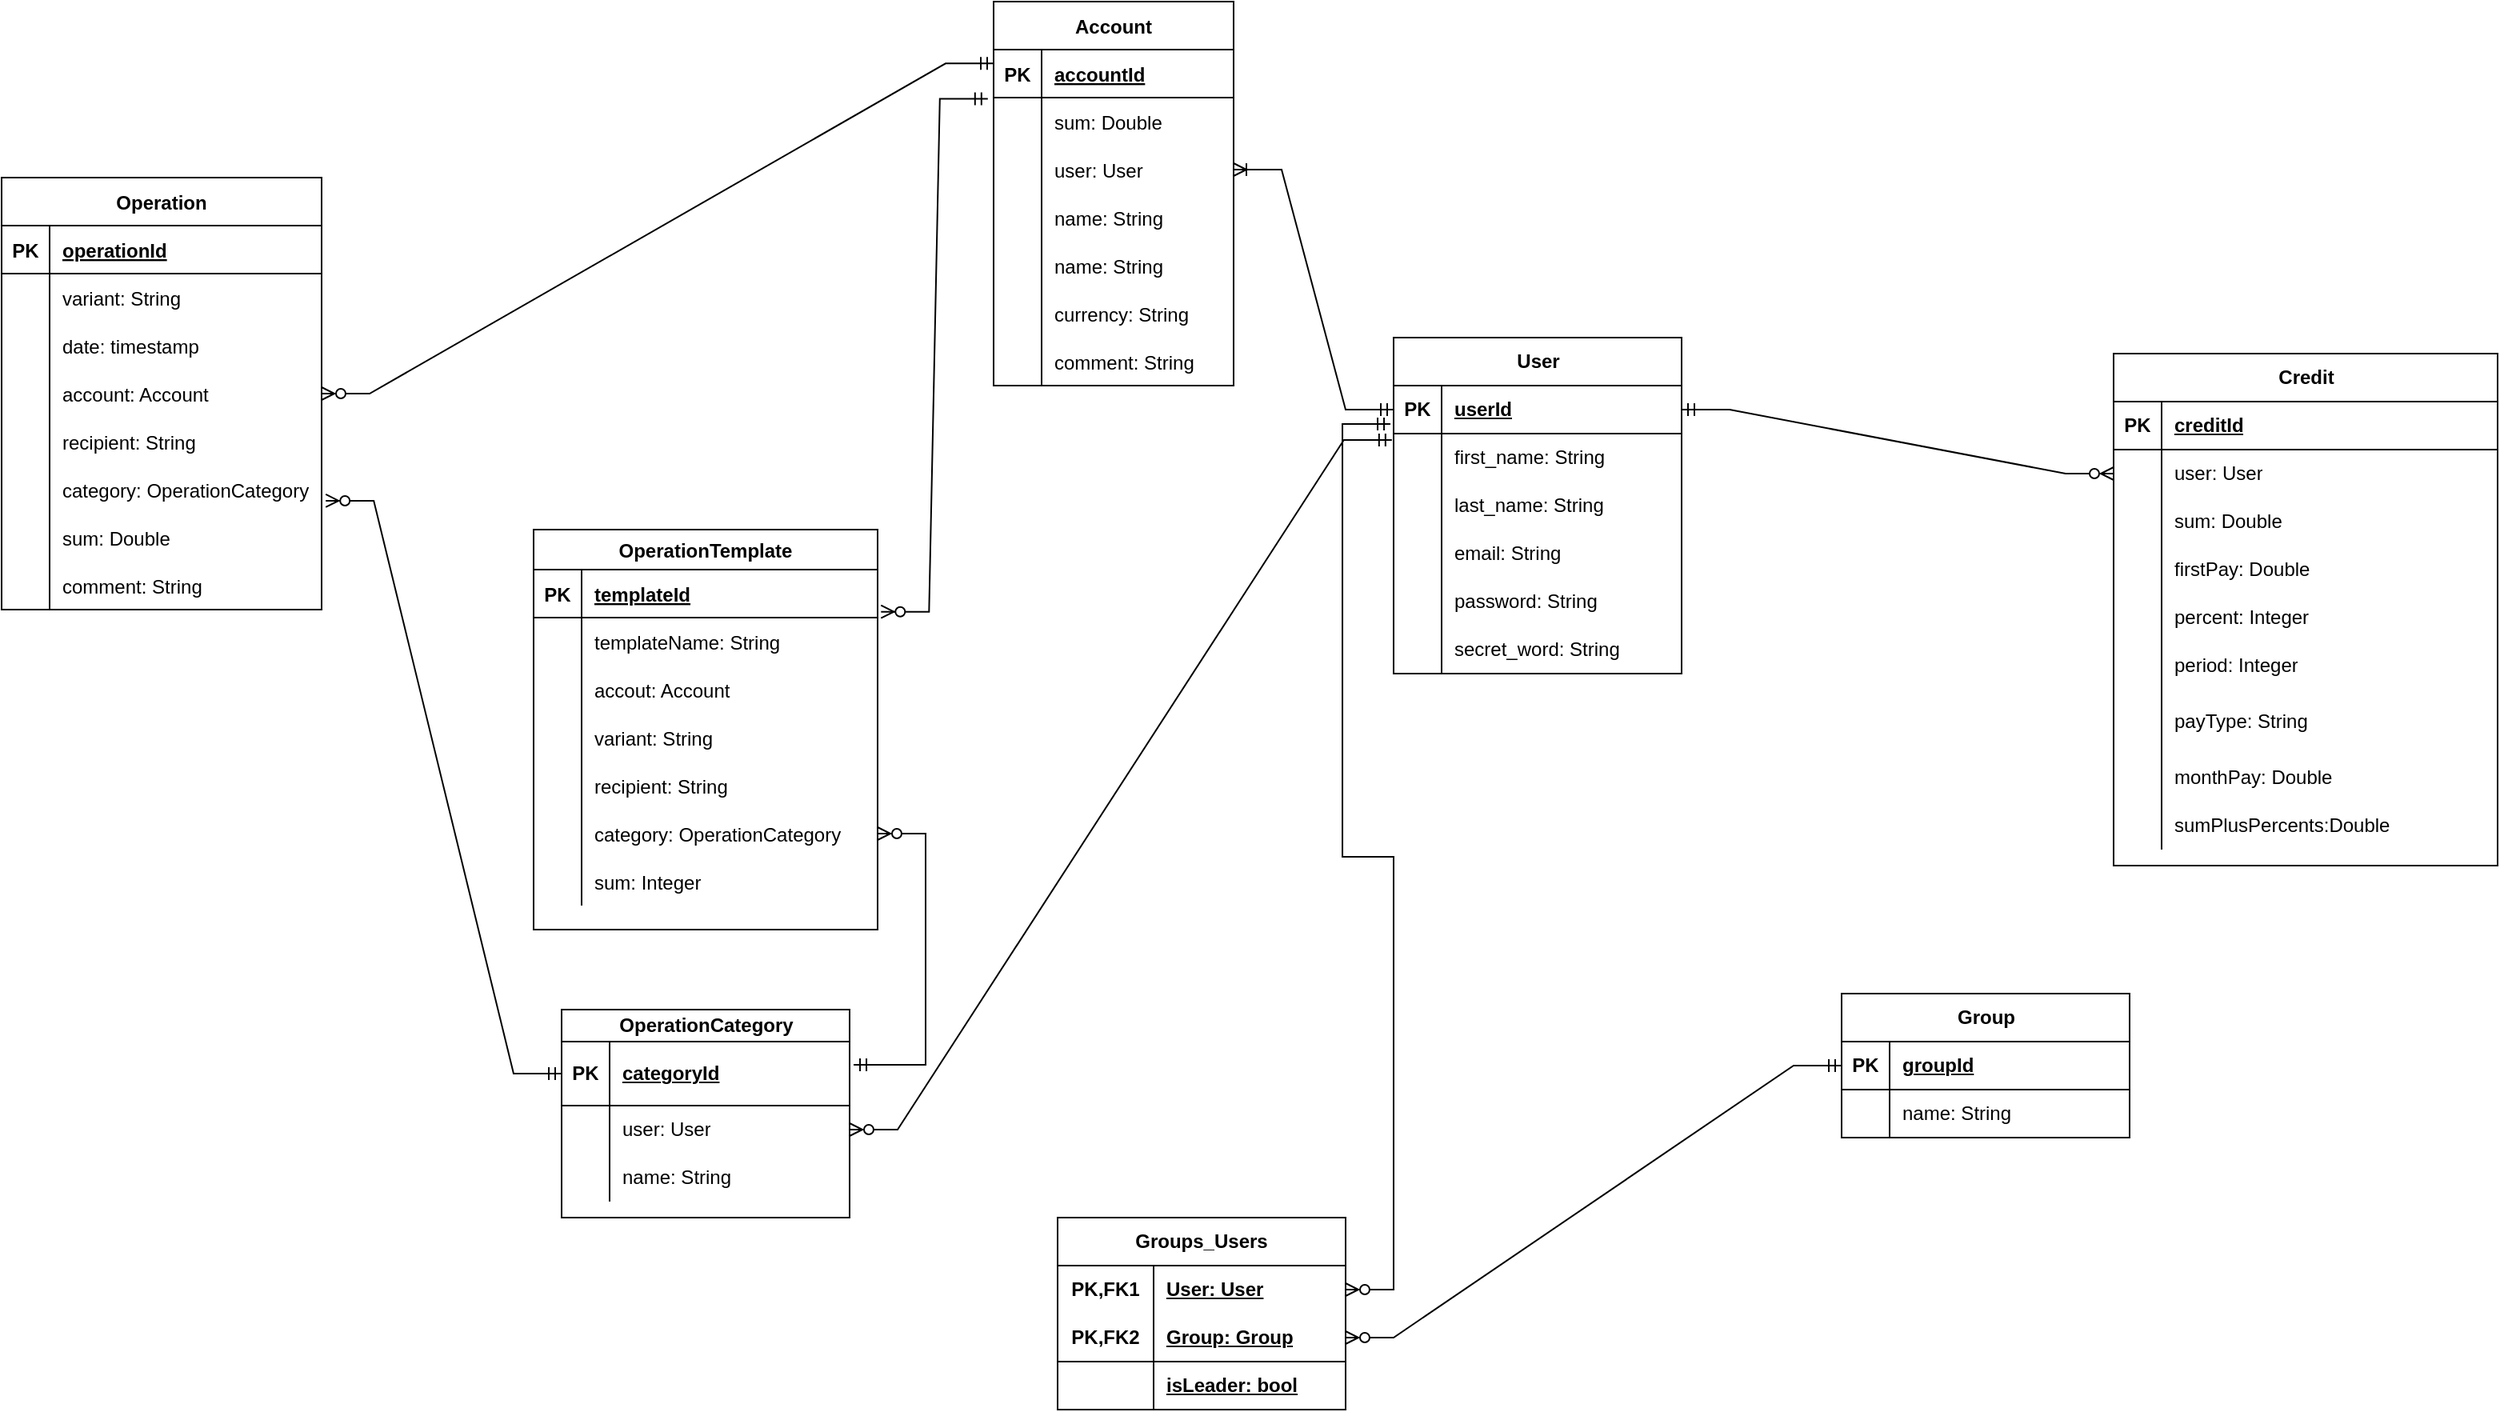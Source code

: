 <mxfile version="21.1.0">
  <diagram id="6_Avd2MLgyGhlaVqZvAr" name="Page-1">
    <mxGraphModel dx="1591" dy="900" grid="1" gridSize="10" guides="1" tooltips="1" connect="1" arrows="1" fold="1" page="1" pageScale="1" pageWidth="827" pageHeight="1169" math="0" shadow="0">
      <root>
        <mxCell id="0" />
        <mxCell id="1" parent="0" />
        <mxCell id="3LmXlAJIBIVpatdSM0YV-1" value="Operation" style="shape=table;startSize=30;container=1;collapsible=1;childLayout=tableLayout;fixedRows=1;rowLines=0;fontStyle=1;align=center;resizeLast=1;" parent="1" vertex="1">
          <mxGeometry x="10" y="150" width="200" height="270" as="geometry" />
        </mxCell>
        <mxCell id="3LmXlAJIBIVpatdSM0YV-2" value="" style="shape=tableRow;horizontal=0;startSize=0;swimlaneHead=0;swimlaneBody=0;fillColor=none;collapsible=0;dropTarget=0;points=[[0,0.5],[1,0.5]];portConstraint=eastwest;top=0;left=0;right=0;bottom=1;" parent="3LmXlAJIBIVpatdSM0YV-1" vertex="1">
          <mxGeometry y="30" width="200" height="30" as="geometry" />
        </mxCell>
        <mxCell id="3LmXlAJIBIVpatdSM0YV-3" value="PK" style="shape=partialRectangle;connectable=0;fillColor=none;top=0;left=0;bottom=0;right=0;fontStyle=1;overflow=hidden;" parent="3LmXlAJIBIVpatdSM0YV-2" vertex="1">
          <mxGeometry width="30" height="30" as="geometry">
            <mxRectangle width="30" height="30" as="alternateBounds" />
          </mxGeometry>
        </mxCell>
        <mxCell id="3LmXlAJIBIVpatdSM0YV-4" value="operationId" style="shape=partialRectangle;connectable=0;fillColor=none;top=0;left=0;bottom=0;right=0;align=left;spacingLeft=6;fontStyle=5;overflow=hidden;" parent="3LmXlAJIBIVpatdSM0YV-2" vertex="1">
          <mxGeometry x="30" width="170" height="30" as="geometry">
            <mxRectangle width="170" height="30" as="alternateBounds" />
          </mxGeometry>
        </mxCell>
        <mxCell id="3LmXlAJIBIVpatdSM0YV-5" value="" style="shape=tableRow;horizontal=0;startSize=0;swimlaneHead=0;swimlaneBody=0;fillColor=none;collapsible=0;dropTarget=0;points=[[0,0.5],[1,0.5]];portConstraint=eastwest;top=0;left=0;right=0;bottom=0;" parent="3LmXlAJIBIVpatdSM0YV-1" vertex="1">
          <mxGeometry y="60" width="200" height="30" as="geometry" />
        </mxCell>
        <mxCell id="3LmXlAJIBIVpatdSM0YV-6" value="" style="shape=partialRectangle;connectable=0;fillColor=none;top=0;left=0;bottom=0;right=0;editable=1;overflow=hidden;" parent="3LmXlAJIBIVpatdSM0YV-5" vertex="1">
          <mxGeometry width="30" height="30" as="geometry">
            <mxRectangle width="30" height="30" as="alternateBounds" />
          </mxGeometry>
        </mxCell>
        <mxCell id="3LmXlAJIBIVpatdSM0YV-7" value="variant: String" style="shape=partialRectangle;connectable=0;fillColor=none;top=0;left=0;bottom=0;right=0;align=left;spacingLeft=6;overflow=hidden;" parent="3LmXlAJIBIVpatdSM0YV-5" vertex="1">
          <mxGeometry x="30" width="170" height="30" as="geometry">
            <mxRectangle width="170" height="30" as="alternateBounds" />
          </mxGeometry>
        </mxCell>
        <mxCell id="3LmXlAJIBIVpatdSM0YV-8" value="" style="shape=tableRow;horizontal=0;startSize=0;swimlaneHead=0;swimlaneBody=0;fillColor=none;collapsible=0;dropTarget=0;points=[[0,0.5],[1,0.5]];portConstraint=eastwest;top=0;left=0;right=0;bottom=0;" parent="3LmXlAJIBIVpatdSM0YV-1" vertex="1">
          <mxGeometry y="90" width="200" height="30" as="geometry" />
        </mxCell>
        <mxCell id="3LmXlAJIBIVpatdSM0YV-9" value="" style="shape=partialRectangle;connectable=0;fillColor=none;top=0;left=0;bottom=0;right=0;editable=1;overflow=hidden;" parent="3LmXlAJIBIVpatdSM0YV-8" vertex="1">
          <mxGeometry width="30" height="30" as="geometry">
            <mxRectangle width="30" height="30" as="alternateBounds" />
          </mxGeometry>
        </mxCell>
        <mxCell id="3LmXlAJIBIVpatdSM0YV-10" value="date: timestamp" style="shape=partialRectangle;connectable=0;fillColor=none;top=0;left=0;bottom=0;right=0;align=left;spacingLeft=6;overflow=hidden;" parent="3LmXlAJIBIVpatdSM0YV-8" vertex="1">
          <mxGeometry x="30" width="170" height="30" as="geometry">
            <mxRectangle width="170" height="30" as="alternateBounds" />
          </mxGeometry>
        </mxCell>
        <mxCell id="3LmXlAJIBIVpatdSM0YV-11" value="" style="shape=tableRow;horizontal=0;startSize=0;swimlaneHead=0;swimlaneBody=0;fillColor=none;collapsible=0;dropTarget=0;points=[[0,0.5],[1,0.5]];portConstraint=eastwest;top=0;left=0;right=0;bottom=0;" parent="3LmXlAJIBIVpatdSM0YV-1" vertex="1">
          <mxGeometry y="120" width="200" height="30" as="geometry" />
        </mxCell>
        <mxCell id="3LmXlAJIBIVpatdSM0YV-12" value="" style="shape=partialRectangle;connectable=0;fillColor=none;top=0;left=0;bottom=0;right=0;editable=1;overflow=hidden;" parent="3LmXlAJIBIVpatdSM0YV-11" vertex="1">
          <mxGeometry width="30" height="30" as="geometry">
            <mxRectangle width="30" height="30" as="alternateBounds" />
          </mxGeometry>
        </mxCell>
        <mxCell id="3LmXlAJIBIVpatdSM0YV-13" value="account: Account" style="shape=partialRectangle;connectable=0;fillColor=none;top=0;left=0;bottom=0;right=0;align=left;spacingLeft=6;overflow=hidden;" parent="3LmXlAJIBIVpatdSM0YV-11" vertex="1">
          <mxGeometry x="30" width="170" height="30" as="geometry">
            <mxRectangle width="170" height="30" as="alternateBounds" />
          </mxGeometry>
        </mxCell>
        <mxCell id="3LmXlAJIBIVpatdSM0YV-14" style="shape=tableRow;horizontal=0;startSize=0;swimlaneHead=0;swimlaneBody=0;fillColor=none;collapsible=0;dropTarget=0;points=[[0,0.5],[1,0.5]];portConstraint=eastwest;top=0;left=0;right=0;bottom=0;" parent="3LmXlAJIBIVpatdSM0YV-1" vertex="1">
          <mxGeometry y="150" width="200" height="30" as="geometry" />
        </mxCell>
        <mxCell id="3LmXlAJIBIVpatdSM0YV-15" style="shape=partialRectangle;connectable=0;fillColor=none;top=0;left=0;bottom=0;right=0;editable=1;overflow=hidden;" parent="3LmXlAJIBIVpatdSM0YV-14" vertex="1">
          <mxGeometry width="30" height="30" as="geometry">
            <mxRectangle width="30" height="30" as="alternateBounds" />
          </mxGeometry>
        </mxCell>
        <mxCell id="3LmXlAJIBIVpatdSM0YV-16" value="recipient: String" style="shape=partialRectangle;connectable=0;fillColor=none;top=0;left=0;bottom=0;right=0;align=left;spacingLeft=6;overflow=hidden;" parent="3LmXlAJIBIVpatdSM0YV-14" vertex="1">
          <mxGeometry x="30" width="170" height="30" as="geometry">
            <mxRectangle width="170" height="30" as="alternateBounds" />
          </mxGeometry>
        </mxCell>
        <mxCell id="3LmXlAJIBIVpatdSM0YV-17" style="shape=tableRow;horizontal=0;startSize=0;swimlaneHead=0;swimlaneBody=0;fillColor=none;collapsible=0;dropTarget=0;points=[[0,0.5],[1,0.5]];portConstraint=eastwest;top=0;left=0;right=0;bottom=0;" parent="3LmXlAJIBIVpatdSM0YV-1" vertex="1">
          <mxGeometry y="180" width="200" height="30" as="geometry" />
        </mxCell>
        <mxCell id="3LmXlAJIBIVpatdSM0YV-18" style="shape=partialRectangle;connectable=0;fillColor=none;top=0;left=0;bottom=0;right=0;editable=1;overflow=hidden;" parent="3LmXlAJIBIVpatdSM0YV-17" vertex="1">
          <mxGeometry width="30" height="30" as="geometry">
            <mxRectangle width="30" height="30" as="alternateBounds" />
          </mxGeometry>
        </mxCell>
        <mxCell id="3LmXlAJIBIVpatdSM0YV-19" value="category: OperationCategory" style="shape=partialRectangle;connectable=0;fillColor=none;top=0;left=0;bottom=0;right=0;align=left;spacingLeft=6;overflow=hidden;" parent="3LmXlAJIBIVpatdSM0YV-17" vertex="1">
          <mxGeometry x="30" width="170" height="30" as="geometry">
            <mxRectangle width="170" height="30" as="alternateBounds" />
          </mxGeometry>
        </mxCell>
        <mxCell id="3LmXlAJIBIVpatdSM0YV-20" style="shape=tableRow;horizontal=0;startSize=0;swimlaneHead=0;swimlaneBody=0;fillColor=none;collapsible=0;dropTarget=0;points=[[0,0.5],[1,0.5]];portConstraint=eastwest;top=0;left=0;right=0;bottom=0;" parent="3LmXlAJIBIVpatdSM0YV-1" vertex="1">
          <mxGeometry y="210" width="200" height="30" as="geometry" />
        </mxCell>
        <mxCell id="3LmXlAJIBIVpatdSM0YV-21" style="shape=partialRectangle;connectable=0;fillColor=none;top=0;left=0;bottom=0;right=0;editable=1;overflow=hidden;" parent="3LmXlAJIBIVpatdSM0YV-20" vertex="1">
          <mxGeometry width="30" height="30" as="geometry">
            <mxRectangle width="30" height="30" as="alternateBounds" />
          </mxGeometry>
        </mxCell>
        <mxCell id="3LmXlAJIBIVpatdSM0YV-22" value="sum: Double" style="shape=partialRectangle;connectable=0;fillColor=none;top=0;left=0;bottom=0;right=0;align=left;spacingLeft=6;overflow=hidden;" parent="3LmXlAJIBIVpatdSM0YV-20" vertex="1">
          <mxGeometry x="30" width="170" height="30" as="geometry">
            <mxRectangle width="170" height="30" as="alternateBounds" />
          </mxGeometry>
        </mxCell>
        <mxCell id="3LmXlAJIBIVpatdSM0YV-23" style="shape=tableRow;horizontal=0;startSize=0;swimlaneHead=0;swimlaneBody=0;fillColor=none;collapsible=0;dropTarget=0;points=[[0,0.5],[1,0.5]];portConstraint=eastwest;top=0;left=0;right=0;bottom=0;" parent="3LmXlAJIBIVpatdSM0YV-1" vertex="1">
          <mxGeometry y="240" width="200" height="30" as="geometry" />
        </mxCell>
        <mxCell id="3LmXlAJIBIVpatdSM0YV-24" style="shape=partialRectangle;connectable=0;fillColor=none;top=0;left=0;bottom=0;right=0;editable=1;overflow=hidden;" parent="3LmXlAJIBIVpatdSM0YV-23" vertex="1">
          <mxGeometry width="30" height="30" as="geometry">
            <mxRectangle width="30" height="30" as="alternateBounds" />
          </mxGeometry>
        </mxCell>
        <mxCell id="3LmXlAJIBIVpatdSM0YV-25" value="comment: String" style="shape=partialRectangle;connectable=0;fillColor=none;top=0;left=0;bottom=0;right=0;align=left;spacingLeft=6;overflow=hidden;" parent="3LmXlAJIBIVpatdSM0YV-23" vertex="1">
          <mxGeometry x="30" width="170" height="30" as="geometry">
            <mxRectangle width="170" height="30" as="alternateBounds" />
          </mxGeometry>
        </mxCell>
        <mxCell id="3LmXlAJIBIVpatdSM0YV-29" value="" style="shape=tableRow;horizontal=0;startSize=0;swimlaneHead=0;swimlaneBody=0;fillColor=none;collapsible=0;dropTarget=0;points=[[0,0.5],[1,0.5]];portConstraint=eastwest;top=0;left=0;right=0;bottom=0;" parent="1" vertex="1">
          <mxGeometry x="660" y="210" width="180" height="30" as="geometry" />
        </mxCell>
        <mxCell id="3LmXlAJIBIVpatdSM0YV-30" value="" style="shape=partialRectangle;connectable=0;fillColor=none;top=0;left=0;bottom=0;right=0;editable=1;overflow=hidden;" parent="3LmXlAJIBIVpatdSM0YV-29" vertex="1">
          <mxGeometry width="30" height="30" as="geometry">
            <mxRectangle width="30" height="30" as="alternateBounds" />
          </mxGeometry>
        </mxCell>
        <mxCell id="3LmXlAJIBIVpatdSM0YV-32" value="" style="shape=tableRow;horizontal=0;startSize=0;swimlaneHead=0;swimlaneBody=0;fillColor=none;collapsible=0;dropTarget=0;points=[[0,0.5],[1,0.5]];portConstraint=eastwest;top=0;left=0;right=0;bottom=0;" parent="1" vertex="1">
          <mxGeometry x="660" y="240" width="180" height="30" as="geometry" />
        </mxCell>
        <mxCell id="3LmXlAJIBIVpatdSM0YV-33" value="" style="shape=partialRectangle;connectable=0;fillColor=none;top=0;left=0;bottom=0;right=0;editable=1;overflow=hidden;" parent="3LmXlAJIBIVpatdSM0YV-32" vertex="1">
          <mxGeometry width="30" height="30" as="geometry">
            <mxRectangle width="30" height="30" as="alternateBounds" />
          </mxGeometry>
        </mxCell>
        <mxCell id="3LmXlAJIBIVpatdSM0YV-35" value="" style="shape=tableRow;horizontal=0;startSize=0;swimlaneHead=0;swimlaneBody=0;fillColor=none;collapsible=0;dropTarget=0;points=[[0,0.5],[1,0.5]];portConstraint=eastwest;top=0;left=0;right=0;bottom=0;" parent="1" vertex="1">
          <mxGeometry x="660" y="270" width="180" height="30" as="geometry" />
        </mxCell>
        <mxCell id="3LmXlAJIBIVpatdSM0YV-36" value="" style="shape=partialRectangle;connectable=0;fillColor=none;top=0;left=0;bottom=0;right=0;editable=1;overflow=hidden;" parent="3LmXlAJIBIVpatdSM0YV-35" vertex="1">
          <mxGeometry width="30" height="30" as="geometry">
            <mxRectangle width="30" height="30" as="alternateBounds" />
          </mxGeometry>
        </mxCell>
        <mxCell id="3LmXlAJIBIVpatdSM0YV-38" value="OperationTemplate" style="shape=table;startSize=25;container=1;collapsible=1;childLayout=tableLayout;fixedRows=1;rowLines=0;fontStyle=1;align=center;resizeLast=1;" parent="1" vertex="1">
          <mxGeometry x="342.5" y="370" width="215" height="250" as="geometry" />
        </mxCell>
        <mxCell id="3LmXlAJIBIVpatdSM0YV-39" value="" style="shape=tableRow;horizontal=0;startSize=0;swimlaneHead=0;swimlaneBody=0;fillColor=none;collapsible=0;dropTarget=0;points=[[0,0.5],[1,0.5]];portConstraint=eastwest;top=0;left=0;right=0;bottom=1;" parent="3LmXlAJIBIVpatdSM0YV-38" vertex="1">
          <mxGeometry y="25" width="215" height="30" as="geometry" />
        </mxCell>
        <mxCell id="3LmXlAJIBIVpatdSM0YV-40" value="PK" style="shape=partialRectangle;connectable=0;fillColor=none;top=0;left=0;bottom=0;right=0;fontStyle=1;overflow=hidden;" parent="3LmXlAJIBIVpatdSM0YV-39" vertex="1">
          <mxGeometry width="30" height="30" as="geometry">
            <mxRectangle width="30" height="30" as="alternateBounds" />
          </mxGeometry>
        </mxCell>
        <mxCell id="3LmXlAJIBIVpatdSM0YV-41" value="templateId" style="shape=partialRectangle;connectable=0;fillColor=none;top=0;left=0;bottom=0;right=0;align=left;spacingLeft=6;fontStyle=5;overflow=hidden;" parent="3LmXlAJIBIVpatdSM0YV-39" vertex="1">
          <mxGeometry x="30" width="185" height="30" as="geometry">
            <mxRectangle width="185" height="30" as="alternateBounds" />
          </mxGeometry>
        </mxCell>
        <mxCell id="3LmXlAJIBIVpatdSM0YV-42" value="" style="shape=tableRow;horizontal=0;startSize=0;swimlaneHead=0;swimlaneBody=0;fillColor=none;collapsible=0;dropTarget=0;points=[[0,0.5],[1,0.5]];portConstraint=eastwest;top=0;left=0;right=0;bottom=0;" parent="3LmXlAJIBIVpatdSM0YV-38" vertex="1">
          <mxGeometry y="55" width="215" height="30" as="geometry" />
        </mxCell>
        <mxCell id="3LmXlAJIBIVpatdSM0YV-43" value="" style="shape=partialRectangle;connectable=0;fillColor=none;top=0;left=0;bottom=0;right=0;editable=1;overflow=hidden;" parent="3LmXlAJIBIVpatdSM0YV-42" vertex="1">
          <mxGeometry width="30" height="30" as="geometry">
            <mxRectangle width="30" height="30" as="alternateBounds" />
          </mxGeometry>
        </mxCell>
        <mxCell id="3LmXlAJIBIVpatdSM0YV-44" value="templateName: String" style="shape=partialRectangle;connectable=0;fillColor=none;top=0;left=0;bottom=0;right=0;align=left;spacingLeft=6;overflow=hidden;" parent="3LmXlAJIBIVpatdSM0YV-42" vertex="1">
          <mxGeometry x="30" width="185" height="30" as="geometry">
            <mxRectangle width="185" height="30" as="alternateBounds" />
          </mxGeometry>
        </mxCell>
        <mxCell id="OL6PjsqkSShJxhluVqb7-13" style="shape=tableRow;horizontal=0;startSize=0;swimlaneHead=0;swimlaneBody=0;fillColor=none;collapsible=0;dropTarget=0;points=[[0,0.5],[1,0.5]];portConstraint=eastwest;top=0;left=0;right=0;bottom=0;" vertex="1" parent="3LmXlAJIBIVpatdSM0YV-38">
          <mxGeometry y="85" width="215" height="30" as="geometry" />
        </mxCell>
        <mxCell id="OL6PjsqkSShJxhluVqb7-14" style="shape=partialRectangle;connectable=0;fillColor=none;top=0;left=0;bottom=0;right=0;editable=1;overflow=hidden;" vertex="1" parent="OL6PjsqkSShJxhluVqb7-13">
          <mxGeometry width="30" height="30" as="geometry">
            <mxRectangle width="30" height="30" as="alternateBounds" />
          </mxGeometry>
        </mxCell>
        <mxCell id="OL6PjsqkSShJxhluVqb7-15" value="accout: Account" style="shape=partialRectangle;connectable=0;fillColor=none;top=0;left=0;bottom=0;right=0;align=left;spacingLeft=6;overflow=hidden;" vertex="1" parent="OL6PjsqkSShJxhluVqb7-13">
          <mxGeometry x="30" width="185" height="30" as="geometry">
            <mxRectangle width="185" height="30" as="alternateBounds" />
          </mxGeometry>
        </mxCell>
        <mxCell id="3LmXlAJIBIVpatdSM0YV-45" value="" style="shape=tableRow;horizontal=0;startSize=0;swimlaneHead=0;swimlaneBody=0;fillColor=none;collapsible=0;dropTarget=0;points=[[0,0.5],[1,0.5]];portConstraint=eastwest;top=0;left=0;right=0;bottom=0;" parent="3LmXlAJIBIVpatdSM0YV-38" vertex="1">
          <mxGeometry y="115" width="215" height="30" as="geometry" />
        </mxCell>
        <mxCell id="3LmXlAJIBIVpatdSM0YV-46" value="" style="shape=partialRectangle;connectable=0;fillColor=none;top=0;left=0;bottom=0;right=0;editable=1;overflow=hidden;" parent="3LmXlAJIBIVpatdSM0YV-45" vertex="1">
          <mxGeometry width="30" height="30" as="geometry">
            <mxRectangle width="30" height="30" as="alternateBounds" />
          </mxGeometry>
        </mxCell>
        <mxCell id="3LmXlAJIBIVpatdSM0YV-47" value="variant: String" style="shape=partialRectangle;connectable=0;fillColor=none;top=0;left=0;bottom=0;right=0;align=left;spacingLeft=6;overflow=hidden;" parent="3LmXlAJIBIVpatdSM0YV-45" vertex="1">
          <mxGeometry x="30" width="185" height="30" as="geometry">
            <mxRectangle width="185" height="30" as="alternateBounds" />
          </mxGeometry>
        </mxCell>
        <mxCell id="3LmXlAJIBIVpatdSM0YV-48" value="" style="shape=tableRow;horizontal=0;startSize=0;swimlaneHead=0;swimlaneBody=0;fillColor=none;collapsible=0;dropTarget=0;points=[[0,0.5],[1,0.5]];portConstraint=eastwest;top=0;left=0;right=0;bottom=0;" parent="3LmXlAJIBIVpatdSM0YV-38" vertex="1">
          <mxGeometry y="145" width="215" height="30" as="geometry" />
        </mxCell>
        <mxCell id="3LmXlAJIBIVpatdSM0YV-49" value="" style="shape=partialRectangle;connectable=0;fillColor=none;top=0;left=0;bottom=0;right=0;editable=1;overflow=hidden;" parent="3LmXlAJIBIVpatdSM0YV-48" vertex="1">
          <mxGeometry width="30" height="30" as="geometry">
            <mxRectangle width="30" height="30" as="alternateBounds" />
          </mxGeometry>
        </mxCell>
        <mxCell id="3LmXlAJIBIVpatdSM0YV-50" value="recipient: String" style="shape=partialRectangle;connectable=0;fillColor=none;top=0;left=0;bottom=0;right=0;align=left;spacingLeft=6;overflow=hidden;" parent="3LmXlAJIBIVpatdSM0YV-48" vertex="1">
          <mxGeometry x="30" width="185" height="30" as="geometry">
            <mxRectangle width="185" height="30" as="alternateBounds" />
          </mxGeometry>
        </mxCell>
        <mxCell id="3LmXlAJIBIVpatdSM0YV-51" style="shape=tableRow;horizontal=0;startSize=0;swimlaneHead=0;swimlaneBody=0;fillColor=none;collapsible=0;dropTarget=0;points=[[0,0.5],[1,0.5]];portConstraint=eastwest;top=0;left=0;right=0;bottom=0;" parent="3LmXlAJIBIVpatdSM0YV-38" vertex="1">
          <mxGeometry y="175" width="215" height="30" as="geometry" />
        </mxCell>
        <mxCell id="3LmXlAJIBIVpatdSM0YV-52" style="shape=partialRectangle;connectable=0;fillColor=none;top=0;left=0;bottom=0;right=0;editable=1;overflow=hidden;" parent="3LmXlAJIBIVpatdSM0YV-51" vertex="1">
          <mxGeometry width="30" height="30" as="geometry">
            <mxRectangle width="30" height="30" as="alternateBounds" />
          </mxGeometry>
        </mxCell>
        <mxCell id="3LmXlAJIBIVpatdSM0YV-53" value="category: OperationCategory" style="shape=partialRectangle;connectable=0;fillColor=none;top=0;left=0;bottom=0;right=0;align=left;spacingLeft=6;overflow=hidden;" parent="3LmXlAJIBIVpatdSM0YV-51" vertex="1">
          <mxGeometry x="30" width="185" height="30" as="geometry">
            <mxRectangle width="185" height="30" as="alternateBounds" />
          </mxGeometry>
        </mxCell>
        <mxCell id="3LmXlAJIBIVpatdSM0YV-54" style="shape=tableRow;horizontal=0;startSize=0;swimlaneHead=0;swimlaneBody=0;fillColor=none;collapsible=0;dropTarget=0;points=[[0,0.5],[1,0.5]];portConstraint=eastwest;top=0;left=0;right=0;bottom=0;" parent="3LmXlAJIBIVpatdSM0YV-38" vertex="1">
          <mxGeometry y="205" width="215" height="30" as="geometry" />
        </mxCell>
        <mxCell id="3LmXlAJIBIVpatdSM0YV-55" style="shape=partialRectangle;connectable=0;fillColor=none;top=0;left=0;bottom=0;right=0;editable=1;overflow=hidden;" parent="3LmXlAJIBIVpatdSM0YV-54" vertex="1">
          <mxGeometry width="30" height="30" as="geometry">
            <mxRectangle width="30" height="30" as="alternateBounds" />
          </mxGeometry>
        </mxCell>
        <mxCell id="3LmXlAJIBIVpatdSM0YV-56" value="sum: Integer" style="shape=partialRectangle;connectable=0;fillColor=none;top=0;left=0;bottom=0;right=0;align=left;spacingLeft=6;overflow=hidden;" parent="3LmXlAJIBIVpatdSM0YV-54" vertex="1">
          <mxGeometry x="30" width="185" height="30" as="geometry">
            <mxRectangle width="185" height="30" as="alternateBounds" />
          </mxGeometry>
        </mxCell>
        <mxCell id="3LmXlAJIBIVpatdSM0YV-59" value="Account" style="shape=table;startSize=30;container=1;collapsible=1;childLayout=tableLayout;fixedRows=1;rowLines=0;fontStyle=1;align=center;resizeLast=1;" parent="1" vertex="1">
          <mxGeometry x="630" y="40" width="150" height="240" as="geometry" />
        </mxCell>
        <mxCell id="3LmXlAJIBIVpatdSM0YV-60" value="" style="shape=tableRow;horizontal=0;startSize=0;swimlaneHead=0;swimlaneBody=0;fillColor=none;collapsible=0;dropTarget=0;points=[[0,0.5],[1,0.5]];portConstraint=eastwest;top=0;left=0;right=0;bottom=1;" parent="3LmXlAJIBIVpatdSM0YV-59" vertex="1">
          <mxGeometry y="30" width="150" height="30" as="geometry" />
        </mxCell>
        <mxCell id="3LmXlAJIBIVpatdSM0YV-61" value="PK" style="shape=partialRectangle;connectable=0;fillColor=none;top=0;left=0;bottom=0;right=0;fontStyle=1;overflow=hidden;" parent="3LmXlAJIBIVpatdSM0YV-60" vertex="1">
          <mxGeometry width="30" height="30" as="geometry">
            <mxRectangle width="30" height="30" as="alternateBounds" />
          </mxGeometry>
        </mxCell>
        <mxCell id="3LmXlAJIBIVpatdSM0YV-62" value="accountId" style="shape=partialRectangle;connectable=0;fillColor=none;top=0;left=0;bottom=0;right=0;align=left;spacingLeft=6;fontStyle=5;overflow=hidden;" parent="3LmXlAJIBIVpatdSM0YV-60" vertex="1">
          <mxGeometry x="30" width="120" height="30" as="geometry">
            <mxRectangle width="120" height="30" as="alternateBounds" />
          </mxGeometry>
        </mxCell>
        <mxCell id="3LmXlAJIBIVpatdSM0YV-63" value="" style="shape=tableRow;horizontal=0;startSize=0;swimlaneHead=0;swimlaneBody=0;fillColor=none;collapsible=0;dropTarget=0;points=[[0,0.5],[1,0.5]];portConstraint=eastwest;top=0;left=0;right=0;bottom=0;" parent="3LmXlAJIBIVpatdSM0YV-59" vertex="1">
          <mxGeometry y="60" width="150" height="30" as="geometry" />
        </mxCell>
        <mxCell id="3LmXlAJIBIVpatdSM0YV-64" value="" style="shape=partialRectangle;connectable=0;fillColor=none;top=0;left=0;bottom=0;right=0;editable=1;overflow=hidden;" parent="3LmXlAJIBIVpatdSM0YV-63" vertex="1">
          <mxGeometry width="30" height="30" as="geometry">
            <mxRectangle width="30" height="30" as="alternateBounds" />
          </mxGeometry>
        </mxCell>
        <mxCell id="3LmXlAJIBIVpatdSM0YV-65" value="sum: Double" style="shape=partialRectangle;connectable=0;fillColor=none;top=0;left=0;bottom=0;right=0;align=left;spacingLeft=6;overflow=hidden;" parent="3LmXlAJIBIVpatdSM0YV-63" vertex="1">
          <mxGeometry x="30" width="120" height="30" as="geometry">
            <mxRectangle width="120" height="30" as="alternateBounds" />
          </mxGeometry>
        </mxCell>
        <mxCell id="3LmXlAJIBIVpatdSM0YV-66" value="" style="shape=tableRow;horizontal=0;startSize=0;swimlaneHead=0;swimlaneBody=0;fillColor=none;collapsible=0;dropTarget=0;points=[[0,0.5],[1,0.5]];portConstraint=eastwest;top=0;left=0;right=0;bottom=0;" parent="3LmXlAJIBIVpatdSM0YV-59" vertex="1">
          <mxGeometry y="90" width="150" height="30" as="geometry" />
        </mxCell>
        <mxCell id="3LmXlAJIBIVpatdSM0YV-67" value="" style="shape=partialRectangle;connectable=0;fillColor=none;top=0;left=0;bottom=0;right=0;editable=1;overflow=hidden;" parent="3LmXlAJIBIVpatdSM0YV-66" vertex="1">
          <mxGeometry width="30" height="30" as="geometry">
            <mxRectangle width="30" height="30" as="alternateBounds" />
          </mxGeometry>
        </mxCell>
        <mxCell id="3LmXlAJIBIVpatdSM0YV-68" value="user: User" style="shape=partialRectangle;connectable=0;fillColor=none;top=0;left=0;bottom=0;right=0;align=left;spacingLeft=6;overflow=hidden;" parent="3LmXlAJIBIVpatdSM0YV-66" vertex="1">
          <mxGeometry x="30" width="120" height="30" as="geometry">
            <mxRectangle width="120" height="30" as="alternateBounds" />
          </mxGeometry>
        </mxCell>
        <mxCell id="OL6PjsqkSShJxhluVqb7-1" style="shape=tableRow;horizontal=0;startSize=0;swimlaneHead=0;swimlaneBody=0;fillColor=none;collapsible=0;dropTarget=0;points=[[0,0.5],[1,0.5]];portConstraint=eastwest;top=0;left=0;right=0;bottom=0;" vertex="1" parent="3LmXlAJIBIVpatdSM0YV-59">
          <mxGeometry y="120" width="150" height="30" as="geometry" />
        </mxCell>
        <mxCell id="OL6PjsqkSShJxhluVqb7-2" style="shape=partialRectangle;connectable=0;fillColor=none;top=0;left=0;bottom=0;right=0;editable=1;overflow=hidden;" vertex="1" parent="OL6PjsqkSShJxhluVqb7-1">
          <mxGeometry width="30" height="30" as="geometry">
            <mxRectangle width="30" height="30" as="alternateBounds" />
          </mxGeometry>
        </mxCell>
        <mxCell id="OL6PjsqkSShJxhluVqb7-3" value="name: String" style="shape=partialRectangle;connectable=0;fillColor=none;top=0;left=0;bottom=0;right=0;align=left;spacingLeft=6;overflow=hidden;" vertex="1" parent="OL6PjsqkSShJxhluVqb7-1">
          <mxGeometry x="30" width="120" height="30" as="geometry">
            <mxRectangle width="120" height="30" as="alternateBounds" />
          </mxGeometry>
        </mxCell>
        <mxCell id="OL6PjsqkSShJxhluVqb7-4" style="shape=tableRow;horizontal=0;startSize=0;swimlaneHead=0;swimlaneBody=0;fillColor=none;collapsible=0;dropTarget=0;points=[[0,0.5],[1,0.5]];portConstraint=eastwest;top=0;left=0;right=0;bottom=0;" vertex="1" parent="3LmXlAJIBIVpatdSM0YV-59">
          <mxGeometry y="150" width="150" height="30" as="geometry" />
        </mxCell>
        <mxCell id="OL6PjsqkSShJxhluVqb7-5" style="shape=partialRectangle;connectable=0;fillColor=none;top=0;left=0;bottom=0;right=0;editable=1;overflow=hidden;" vertex="1" parent="OL6PjsqkSShJxhluVqb7-4">
          <mxGeometry width="30" height="30" as="geometry">
            <mxRectangle width="30" height="30" as="alternateBounds" />
          </mxGeometry>
        </mxCell>
        <mxCell id="OL6PjsqkSShJxhluVqb7-6" value="name: String" style="shape=partialRectangle;connectable=0;fillColor=none;top=0;left=0;bottom=0;right=0;align=left;spacingLeft=6;overflow=hidden;" vertex="1" parent="OL6PjsqkSShJxhluVqb7-4">
          <mxGeometry x="30" width="120" height="30" as="geometry">
            <mxRectangle width="120" height="30" as="alternateBounds" />
          </mxGeometry>
        </mxCell>
        <mxCell id="3LmXlAJIBIVpatdSM0YV-69" value="" style="shape=tableRow;horizontal=0;startSize=0;swimlaneHead=0;swimlaneBody=0;fillColor=none;collapsible=0;dropTarget=0;points=[[0,0.5],[1,0.5]];portConstraint=eastwest;top=0;left=0;right=0;bottom=0;" parent="3LmXlAJIBIVpatdSM0YV-59" vertex="1">
          <mxGeometry y="180" width="150" height="30" as="geometry" />
        </mxCell>
        <mxCell id="3LmXlAJIBIVpatdSM0YV-70" value="" style="shape=partialRectangle;connectable=0;fillColor=none;top=0;left=0;bottom=0;right=0;editable=1;overflow=hidden;" parent="3LmXlAJIBIVpatdSM0YV-69" vertex="1">
          <mxGeometry width="30" height="30" as="geometry">
            <mxRectangle width="30" height="30" as="alternateBounds" />
          </mxGeometry>
        </mxCell>
        <mxCell id="3LmXlAJIBIVpatdSM0YV-71" value="currency: String" style="shape=partialRectangle;connectable=0;fillColor=none;top=0;left=0;bottom=0;right=0;align=left;spacingLeft=6;overflow=hidden;" parent="3LmXlAJIBIVpatdSM0YV-69" vertex="1">
          <mxGeometry x="30" width="120" height="30" as="geometry">
            <mxRectangle width="120" height="30" as="alternateBounds" />
          </mxGeometry>
        </mxCell>
        <mxCell id="l7r3wywCJUU7r99mvTO1-1" style="shape=tableRow;horizontal=0;startSize=0;swimlaneHead=0;swimlaneBody=0;fillColor=none;collapsible=0;dropTarget=0;points=[[0,0.5],[1,0.5]];portConstraint=eastwest;top=0;left=0;right=0;bottom=0;" parent="3LmXlAJIBIVpatdSM0YV-59" vertex="1">
          <mxGeometry y="210" width="150" height="30" as="geometry" />
        </mxCell>
        <mxCell id="l7r3wywCJUU7r99mvTO1-2" style="shape=partialRectangle;connectable=0;fillColor=none;top=0;left=0;bottom=0;right=0;editable=1;overflow=hidden;" parent="l7r3wywCJUU7r99mvTO1-1" vertex="1">
          <mxGeometry width="30" height="30" as="geometry">
            <mxRectangle width="30" height="30" as="alternateBounds" />
          </mxGeometry>
        </mxCell>
        <mxCell id="l7r3wywCJUU7r99mvTO1-3" value="comment: String" style="shape=partialRectangle;connectable=0;fillColor=none;top=0;left=0;bottom=0;right=0;align=left;spacingLeft=6;overflow=hidden;" parent="l7r3wywCJUU7r99mvTO1-1" vertex="1">
          <mxGeometry x="30" width="120" height="30" as="geometry">
            <mxRectangle width="120" height="30" as="alternateBounds" />
          </mxGeometry>
        </mxCell>
        <mxCell id="3LmXlAJIBIVpatdSM0YV-72" value="User" style="shape=table;startSize=30;container=1;collapsible=1;childLayout=tableLayout;fixedRows=1;rowLines=0;fontStyle=1;align=center;resizeLast=1;html=1;" parent="1" vertex="1">
          <mxGeometry x="880" y="250" width="180" height="210" as="geometry" />
        </mxCell>
        <mxCell id="3LmXlAJIBIVpatdSM0YV-73" value="" style="shape=tableRow;horizontal=0;startSize=0;swimlaneHead=0;swimlaneBody=0;fillColor=none;collapsible=0;dropTarget=0;points=[[0,0.5],[1,0.5]];portConstraint=eastwest;top=0;left=0;right=0;bottom=1;" parent="3LmXlAJIBIVpatdSM0YV-72" vertex="1">
          <mxGeometry y="30" width="180" height="30" as="geometry" />
        </mxCell>
        <mxCell id="3LmXlAJIBIVpatdSM0YV-74" value="PK" style="shape=partialRectangle;connectable=0;fillColor=none;top=0;left=0;bottom=0;right=0;fontStyle=1;overflow=hidden;whiteSpace=wrap;html=1;" parent="3LmXlAJIBIVpatdSM0YV-73" vertex="1">
          <mxGeometry width="30" height="30" as="geometry">
            <mxRectangle width="30" height="30" as="alternateBounds" />
          </mxGeometry>
        </mxCell>
        <mxCell id="3LmXlAJIBIVpatdSM0YV-75" value="userId" style="shape=partialRectangle;connectable=0;fillColor=none;top=0;left=0;bottom=0;right=0;align=left;spacingLeft=6;fontStyle=5;overflow=hidden;whiteSpace=wrap;html=1;" parent="3LmXlAJIBIVpatdSM0YV-73" vertex="1">
          <mxGeometry x="30" width="150" height="30" as="geometry">
            <mxRectangle width="150" height="30" as="alternateBounds" />
          </mxGeometry>
        </mxCell>
        <mxCell id="3LmXlAJIBIVpatdSM0YV-76" value="" style="shape=tableRow;horizontal=0;startSize=0;swimlaneHead=0;swimlaneBody=0;fillColor=none;collapsible=0;dropTarget=0;points=[[0,0.5],[1,0.5]];portConstraint=eastwest;top=0;left=0;right=0;bottom=0;" parent="3LmXlAJIBIVpatdSM0YV-72" vertex="1">
          <mxGeometry y="60" width="180" height="30" as="geometry" />
        </mxCell>
        <mxCell id="3LmXlAJIBIVpatdSM0YV-77" value="" style="shape=partialRectangle;connectable=0;fillColor=none;top=0;left=0;bottom=0;right=0;editable=1;overflow=hidden;whiteSpace=wrap;html=1;" parent="3LmXlAJIBIVpatdSM0YV-76" vertex="1">
          <mxGeometry width="30" height="30" as="geometry">
            <mxRectangle width="30" height="30" as="alternateBounds" />
          </mxGeometry>
        </mxCell>
        <mxCell id="3LmXlAJIBIVpatdSM0YV-78" value="first_name: String" style="shape=partialRectangle;connectable=0;fillColor=none;top=0;left=0;bottom=0;right=0;align=left;spacingLeft=6;overflow=hidden;whiteSpace=wrap;html=1;" parent="3LmXlAJIBIVpatdSM0YV-76" vertex="1">
          <mxGeometry x="30" width="150" height="30" as="geometry">
            <mxRectangle width="150" height="30" as="alternateBounds" />
          </mxGeometry>
        </mxCell>
        <mxCell id="l7r3wywCJUU7r99mvTO1-7" style="shape=tableRow;horizontal=0;startSize=0;swimlaneHead=0;swimlaneBody=0;fillColor=none;collapsible=0;dropTarget=0;points=[[0,0.5],[1,0.5]];portConstraint=eastwest;top=0;left=0;right=0;bottom=0;" parent="3LmXlAJIBIVpatdSM0YV-72" vertex="1">
          <mxGeometry y="90" width="180" height="30" as="geometry" />
        </mxCell>
        <mxCell id="l7r3wywCJUU7r99mvTO1-8" style="shape=partialRectangle;connectable=0;fillColor=none;top=0;left=0;bottom=0;right=0;editable=1;overflow=hidden;whiteSpace=wrap;html=1;" parent="l7r3wywCJUU7r99mvTO1-7" vertex="1">
          <mxGeometry width="30" height="30" as="geometry">
            <mxRectangle width="30" height="30" as="alternateBounds" />
          </mxGeometry>
        </mxCell>
        <mxCell id="l7r3wywCJUU7r99mvTO1-9" value="last_name: String" style="shape=partialRectangle;connectable=0;fillColor=none;top=0;left=0;bottom=0;right=0;align=left;spacingLeft=6;overflow=hidden;whiteSpace=wrap;html=1;" parent="l7r3wywCJUU7r99mvTO1-7" vertex="1">
          <mxGeometry x="30" width="150" height="30" as="geometry">
            <mxRectangle width="150" height="30" as="alternateBounds" />
          </mxGeometry>
        </mxCell>
        <mxCell id="3LmXlAJIBIVpatdSM0YV-79" value="" style="shape=tableRow;horizontal=0;startSize=0;swimlaneHead=0;swimlaneBody=0;fillColor=none;collapsible=0;dropTarget=0;points=[[0,0.5],[1,0.5]];portConstraint=eastwest;top=0;left=0;right=0;bottom=0;" parent="3LmXlAJIBIVpatdSM0YV-72" vertex="1">
          <mxGeometry y="120" width="180" height="30" as="geometry" />
        </mxCell>
        <mxCell id="3LmXlAJIBIVpatdSM0YV-80" value="" style="shape=partialRectangle;connectable=0;fillColor=none;top=0;left=0;bottom=0;right=0;editable=1;overflow=hidden;whiteSpace=wrap;html=1;" parent="3LmXlAJIBIVpatdSM0YV-79" vertex="1">
          <mxGeometry width="30" height="30" as="geometry">
            <mxRectangle width="30" height="30" as="alternateBounds" />
          </mxGeometry>
        </mxCell>
        <mxCell id="3LmXlAJIBIVpatdSM0YV-81" value="email: String" style="shape=partialRectangle;connectable=0;fillColor=none;top=0;left=0;bottom=0;right=0;align=left;spacingLeft=6;overflow=hidden;whiteSpace=wrap;html=1;" parent="3LmXlAJIBIVpatdSM0YV-79" vertex="1">
          <mxGeometry x="30" width="150" height="30" as="geometry">
            <mxRectangle width="150" height="30" as="alternateBounds" />
          </mxGeometry>
        </mxCell>
        <mxCell id="3LmXlAJIBIVpatdSM0YV-82" value="" style="shape=tableRow;horizontal=0;startSize=0;swimlaneHead=0;swimlaneBody=0;fillColor=none;collapsible=0;dropTarget=0;points=[[0,0.5],[1,0.5]];portConstraint=eastwest;top=0;left=0;right=0;bottom=0;" parent="3LmXlAJIBIVpatdSM0YV-72" vertex="1">
          <mxGeometry y="150" width="180" height="30" as="geometry" />
        </mxCell>
        <mxCell id="3LmXlAJIBIVpatdSM0YV-83" value="" style="shape=partialRectangle;connectable=0;fillColor=none;top=0;left=0;bottom=0;right=0;editable=1;overflow=hidden;whiteSpace=wrap;html=1;" parent="3LmXlAJIBIVpatdSM0YV-82" vertex="1">
          <mxGeometry width="30" height="30" as="geometry">
            <mxRectangle width="30" height="30" as="alternateBounds" />
          </mxGeometry>
        </mxCell>
        <mxCell id="3LmXlAJIBIVpatdSM0YV-84" value="password: String" style="shape=partialRectangle;connectable=0;fillColor=none;top=0;left=0;bottom=0;right=0;align=left;spacingLeft=6;overflow=hidden;whiteSpace=wrap;html=1;" parent="3LmXlAJIBIVpatdSM0YV-82" vertex="1">
          <mxGeometry x="30" width="150" height="30" as="geometry">
            <mxRectangle width="150" height="30" as="alternateBounds" />
          </mxGeometry>
        </mxCell>
        <mxCell id="3LmXlAJIBIVpatdSM0YV-85" value="OperationCategory" style="shape=table;startSize=20;container=1;collapsible=1;childLayout=tableLayout;fixedRows=1;rowLines=0;fontStyle=1;align=center;resizeLast=1;html=1;" parent="1" vertex="1">
          <mxGeometry x="360" y="670" width="180" height="130" as="geometry" />
        </mxCell>
        <mxCell id="3LmXlAJIBIVpatdSM0YV-86" value="" style="shape=tableRow;horizontal=0;startSize=0;swimlaneHead=0;swimlaneBody=0;fillColor=none;collapsible=0;dropTarget=0;points=[[0,0.5],[1,0.5]];portConstraint=eastwest;top=0;left=0;right=0;bottom=1;" parent="3LmXlAJIBIVpatdSM0YV-85" vertex="1">
          <mxGeometry y="20" width="180" height="40" as="geometry" />
        </mxCell>
        <mxCell id="3LmXlAJIBIVpatdSM0YV-87" value="PK" style="shape=partialRectangle;connectable=0;fillColor=none;top=0;left=0;bottom=0;right=0;fontStyle=1;overflow=hidden;whiteSpace=wrap;html=1;" parent="3LmXlAJIBIVpatdSM0YV-86" vertex="1">
          <mxGeometry width="30" height="40" as="geometry">
            <mxRectangle width="30" height="40" as="alternateBounds" />
          </mxGeometry>
        </mxCell>
        <mxCell id="3LmXlAJIBIVpatdSM0YV-88" value="categoryId" style="shape=partialRectangle;connectable=0;fillColor=none;top=0;left=0;bottom=0;right=0;align=left;spacingLeft=6;fontStyle=5;overflow=hidden;whiteSpace=wrap;html=1;" parent="3LmXlAJIBIVpatdSM0YV-86" vertex="1">
          <mxGeometry x="30" width="150" height="40" as="geometry">
            <mxRectangle width="150" height="40" as="alternateBounds" />
          </mxGeometry>
        </mxCell>
        <mxCell id="OL6PjsqkSShJxhluVqb7-7" style="shape=tableRow;horizontal=0;startSize=0;swimlaneHead=0;swimlaneBody=0;fillColor=none;collapsible=0;dropTarget=0;points=[[0,0.5],[1,0.5]];portConstraint=eastwest;top=0;left=0;right=0;bottom=0;" vertex="1" parent="3LmXlAJIBIVpatdSM0YV-85">
          <mxGeometry y="60" width="180" height="30" as="geometry" />
        </mxCell>
        <mxCell id="OL6PjsqkSShJxhluVqb7-8" style="shape=partialRectangle;connectable=0;fillColor=none;top=0;left=0;bottom=0;right=0;editable=1;overflow=hidden;whiteSpace=wrap;html=1;" vertex="1" parent="OL6PjsqkSShJxhluVqb7-7">
          <mxGeometry width="30" height="30" as="geometry">
            <mxRectangle width="30" height="30" as="alternateBounds" />
          </mxGeometry>
        </mxCell>
        <mxCell id="OL6PjsqkSShJxhluVqb7-9" value="&lt;div&gt;user: User&lt;/div&gt;" style="shape=partialRectangle;connectable=0;fillColor=none;top=0;left=0;bottom=0;right=0;align=left;spacingLeft=6;overflow=hidden;whiteSpace=wrap;html=1;" vertex="1" parent="OL6PjsqkSShJxhluVqb7-7">
          <mxGeometry x="30" width="150" height="30" as="geometry">
            <mxRectangle width="150" height="30" as="alternateBounds" />
          </mxGeometry>
        </mxCell>
        <mxCell id="3LmXlAJIBIVpatdSM0YV-89" value="" style="shape=tableRow;horizontal=0;startSize=0;swimlaneHead=0;swimlaneBody=0;fillColor=none;collapsible=0;dropTarget=0;points=[[0,0.5],[1,0.5]];portConstraint=eastwest;top=0;left=0;right=0;bottom=0;" parent="3LmXlAJIBIVpatdSM0YV-85" vertex="1">
          <mxGeometry y="90" width="180" height="30" as="geometry" />
        </mxCell>
        <mxCell id="3LmXlAJIBIVpatdSM0YV-90" value="" style="shape=partialRectangle;connectable=0;fillColor=none;top=0;left=0;bottom=0;right=0;editable=1;overflow=hidden;whiteSpace=wrap;html=1;" parent="3LmXlAJIBIVpatdSM0YV-89" vertex="1">
          <mxGeometry width="30" height="30" as="geometry">
            <mxRectangle width="30" height="30" as="alternateBounds" />
          </mxGeometry>
        </mxCell>
        <mxCell id="3LmXlAJIBIVpatdSM0YV-91" value="name: String" style="shape=partialRectangle;connectable=0;fillColor=none;top=0;left=0;bottom=0;right=0;align=left;spacingLeft=6;overflow=hidden;whiteSpace=wrap;html=1;" parent="3LmXlAJIBIVpatdSM0YV-89" vertex="1">
          <mxGeometry x="30" width="150" height="30" as="geometry">
            <mxRectangle width="150" height="30" as="alternateBounds" />
          </mxGeometry>
        </mxCell>
        <mxCell id="3LmXlAJIBIVpatdSM0YV-98" value="" style="edgeStyle=entityRelationEdgeStyle;fontSize=12;html=1;endArrow=ERoneToMany;startArrow=ERmandOne;rounded=0;exitX=0;exitY=0.5;exitDx=0;exitDy=0;entryX=1;entryY=0.5;entryDx=0;entryDy=0;" parent="1" source="3LmXlAJIBIVpatdSM0YV-73" target="3LmXlAJIBIVpatdSM0YV-66" edge="1">
          <mxGeometry width="100" height="100" relative="1" as="geometry">
            <mxPoint x="760" y="760" as="sourcePoint" />
            <mxPoint x="860" y="660" as="targetPoint" />
          </mxGeometry>
        </mxCell>
        <mxCell id="3LmXlAJIBIVpatdSM0YV-100" value="" style="edgeStyle=entityRelationEdgeStyle;fontSize=12;html=1;endArrow=ERzeroToMany;startArrow=ERmandOne;rounded=0;entryX=1;entryY=0.5;entryDx=0;entryDy=0;exitX=0;exitY=0.289;exitDx=0;exitDy=0;exitPerimeter=0;" parent="1" source="3LmXlAJIBIVpatdSM0YV-60" target="3LmXlAJIBIVpatdSM0YV-11" edge="1">
          <mxGeometry width="100" height="100" relative="1" as="geometry">
            <mxPoint x="450" y="600" as="sourcePoint" />
            <mxPoint x="550" y="500" as="targetPoint" />
          </mxGeometry>
        </mxCell>
        <mxCell id="3LmXlAJIBIVpatdSM0YV-104" value="" style="edgeStyle=entityRelationEdgeStyle;fontSize=12;html=1;endArrow=ERzeroToMany;startArrow=ERmandOne;rounded=0;exitX=0;exitY=0.5;exitDx=0;exitDy=0;entryX=1.013;entryY=0.733;entryDx=0;entryDy=0;entryPerimeter=0;" parent="1" source="3LmXlAJIBIVpatdSM0YV-86" target="3LmXlAJIBIVpatdSM0YV-17" edge="1">
          <mxGeometry width="100" height="100" relative="1" as="geometry">
            <mxPoint x="760" y="760" as="sourcePoint" />
            <mxPoint x="860" y="660" as="targetPoint" />
          </mxGeometry>
        </mxCell>
        <mxCell id="3LmXlAJIBIVpatdSM0YV-105" value="" style="edgeStyle=entityRelationEdgeStyle;fontSize=12;html=1;endArrow=ERzeroToMany;startArrow=ERmandOne;rounded=0;exitX=1.014;exitY=0.363;exitDx=0;exitDy=0;exitPerimeter=0;" parent="1" source="3LmXlAJIBIVpatdSM0YV-86" target="3LmXlAJIBIVpatdSM0YV-51" edge="1">
          <mxGeometry width="100" height="100" relative="1" as="geometry">
            <mxPoint x="760" y="760" as="sourcePoint" />
            <mxPoint x="860" y="660" as="targetPoint" />
          </mxGeometry>
        </mxCell>
        <mxCell id="3LmXlAJIBIVpatdSM0YV-106" value="Credit" style="shape=table;startSize=30;container=1;collapsible=1;childLayout=tableLayout;fixedRows=1;rowLines=0;fontStyle=1;align=center;resizeLast=1;html=1;" parent="1" vertex="1">
          <mxGeometry x="1330" y="260" width="240" height="320" as="geometry" />
        </mxCell>
        <mxCell id="3LmXlAJIBIVpatdSM0YV-107" value="" style="shape=tableRow;horizontal=0;startSize=0;swimlaneHead=0;swimlaneBody=0;fillColor=none;collapsible=0;dropTarget=0;points=[[0,0.5],[1,0.5]];portConstraint=eastwest;top=0;left=0;right=0;bottom=1;" parent="3LmXlAJIBIVpatdSM0YV-106" vertex="1">
          <mxGeometry y="30" width="240" height="30" as="geometry" />
        </mxCell>
        <mxCell id="3LmXlAJIBIVpatdSM0YV-108" value="PK" style="shape=partialRectangle;connectable=0;fillColor=none;top=0;left=0;bottom=0;right=0;fontStyle=1;overflow=hidden;whiteSpace=wrap;html=1;" parent="3LmXlAJIBIVpatdSM0YV-107" vertex="1">
          <mxGeometry width="30" height="30" as="geometry">
            <mxRectangle width="30" height="30" as="alternateBounds" />
          </mxGeometry>
        </mxCell>
        <mxCell id="3LmXlAJIBIVpatdSM0YV-109" value="creditId" style="shape=partialRectangle;connectable=0;fillColor=none;top=0;left=0;bottom=0;right=0;align=left;spacingLeft=6;fontStyle=5;overflow=hidden;whiteSpace=wrap;html=1;" parent="3LmXlAJIBIVpatdSM0YV-107" vertex="1">
          <mxGeometry x="30" width="210" height="30" as="geometry">
            <mxRectangle width="210" height="30" as="alternateBounds" />
          </mxGeometry>
        </mxCell>
        <mxCell id="3LmXlAJIBIVpatdSM0YV-166" style="shape=tableRow;horizontal=0;startSize=0;swimlaneHead=0;swimlaneBody=0;fillColor=none;collapsible=0;dropTarget=0;points=[[0,0.5],[1,0.5]];portConstraint=eastwest;top=0;left=0;right=0;bottom=0;" parent="3LmXlAJIBIVpatdSM0YV-106" vertex="1">
          <mxGeometry y="60" width="240" height="30" as="geometry" />
        </mxCell>
        <mxCell id="3LmXlAJIBIVpatdSM0YV-167" style="shape=partialRectangle;connectable=0;fillColor=none;top=0;left=0;bottom=0;right=0;editable=1;overflow=hidden;whiteSpace=wrap;html=1;" parent="3LmXlAJIBIVpatdSM0YV-166" vertex="1">
          <mxGeometry width="30" height="30" as="geometry">
            <mxRectangle width="30" height="30" as="alternateBounds" />
          </mxGeometry>
        </mxCell>
        <mxCell id="3LmXlAJIBIVpatdSM0YV-168" value="user: User" style="shape=partialRectangle;connectable=0;fillColor=none;top=0;left=0;bottom=0;right=0;align=left;spacingLeft=6;overflow=hidden;whiteSpace=wrap;html=1;" parent="3LmXlAJIBIVpatdSM0YV-166" vertex="1">
          <mxGeometry x="30" width="210" height="30" as="geometry">
            <mxRectangle width="210" height="30" as="alternateBounds" />
          </mxGeometry>
        </mxCell>
        <mxCell id="3LmXlAJIBIVpatdSM0YV-110" value="" style="shape=tableRow;horizontal=0;startSize=0;swimlaneHead=0;swimlaneBody=0;fillColor=none;collapsible=0;dropTarget=0;points=[[0,0.5],[1,0.5]];portConstraint=eastwest;top=0;left=0;right=0;bottom=0;" parent="3LmXlAJIBIVpatdSM0YV-106" vertex="1">
          <mxGeometry y="90" width="240" height="30" as="geometry" />
        </mxCell>
        <mxCell id="3LmXlAJIBIVpatdSM0YV-111" value="" style="shape=partialRectangle;connectable=0;fillColor=none;top=0;left=0;bottom=0;right=0;editable=1;overflow=hidden;whiteSpace=wrap;html=1;" parent="3LmXlAJIBIVpatdSM0YV-110" vertex="1">
          <mxGeometry width="30" height="30" as="geometry">
            <mxRectangle width="30" height="30" as="alternateBounds" />
          </mxGeometry>
        </mxCell>
        <mxCell id="3LmXlAJIBIVpatdSM0YV-112" value="sum: Double" style="shape=partialRectangle;connectable=0;fillColor=none;top=0;left=0;bottom=0;right=0;align=left;spacingLeft=6;overflow=hidden;whiteSpace=wrap;html=1;" parent="3LmXlAJIBIVpatdSM0YV-110" vertex="1">
          <mxGeometry x="30" width="210" height="30" as="geometry">
            <mxRectangle width="210" height="30" as="alternateBounds" />
          </mxGeometry>
        </mxCell>
        <mxCell id="3LmXlAJIBIVpatdSM0YV-113" value="" style="shape=tableRow;horizontal=0;startSize=0;swimlaneHead=0;swimlaneBody=0;fillColor=none;collapsible=0;dropTarget=0;points=[[0,0.5],[1,0.5]];portConstraint=eastwest;top=0;left=0;right=0;bottom=0;" parent="3LmXlAJIBIVpatdSM0YV-106" vertex="1">
          <mxGeometry y="120" width="240" height="30" as="geometry" />
        </mxCell>
        <mxCell id="3LmXlAJIBIVpatdSM0YV-114" value="" style="shape=partialRectangle;connectable=0;fillColor=none;top=0;left=0;bottom=0;right=0;editable=1;overflow=hidden;whiteSpace=wrap;html=1;" parent="3LmXlAJIBIVpatdSM0YV-113" vertex="1">
          <mxGeometry width="30" height="30" as="geometry">
            <mxRectangle width="30" height="30" as="alternateBounds" />
          </mxGeometry>
        </mxCell>
        <mxCell id="3LmXlAJIBIVpatdSM0YV-115" value="firstPay: Double" style="shape=partialRectangle;connectable=0;fillColor=none;top=0;left=0;bottom=0;right=0;align=left;spacingLeft=6;overflow=hidden;whiteSpace=wrap;html=1;" parent="3LmXlAJIBIVpatdSM0YV-113" vertex="1">
          <mxGeometry x="30" width="210" height="30" as="geometry">
            <mxRectangle width="210" height="30" as="alternateBounds" />
          </mxGeometry>
        </mxCell>
        <mxCell id="3LmXlAJIBIVpatdSM0YV-116" value="" style="shape=tableRow;horizontal=0;startSize=0;swimlaneHead=0;swimlaneBody=0;fillColor=none;collapsible=0;dropTarget=0;points=[[0,0.5],[1,0.5]];portConstraint=eastwest;top=0;left=0;right=0;bottom=0;" parent="3LmXlAJIBIVpatdSM0YV-106" vertex="1">
          <mxGeometry y="150" width="240" height="30" as="geometry" />
        </mxCell>
        <mxCell id="3LmXlAJIBIVpatdSM0YV-117" value="" style="shape=partialRectangle;connectable=0;fillColor=none;top=0;left=0;bottom=0;right=0;editable=1;overflow=hidden;whiteSpace=wrap;html=1;" parent="3LmXlAJIBIVpatdSM0YV-116" vertex="1">
          <mxGeometry width="30" height="30" as="geometry">
            <mxRectangle width="30" height="30" as="alternateBounds" />
          </mxGeometry>
        </mxCell>
        <mxCell id="3LmXlAJIBIVpatdSM0YV-118" value="percent: Integer" style="shape=partialRectangle;connectable=0;fillColor=none;top=0;left=0;bottom=0;right=0;align=left;spacingLeft=6;overflow=hidden;whiteSpace=wrap;html=1;" parent="3LmXlAJIBIVpatdSM0YV-116" vertex="1">
          <mxGeometry x="30" width="210" height="30" as="geometry">
            <mxRectangle width="210" height="30" as="alternateBounds" />
          </mxGeometry>
        </mxCell>
        <mxCell id="3LmXlAJIBIVpatdSM0YV-119" style="shape=tableRow;horizontal=0;startSize=0;swimlaneHead=0;swimlaneBody=0;fillColor=none;collapsible=0;dropTarget=0;points=[[0,0.5],[1,0.5]];portConstraint=eastwest;top=0;left=0;right=0;bottom=0;" parent="3LmXlAJIBIVpatdSM0YV-106" vertex="1">
          <mxGeometry y="180" width="240" height="30" as="geometry" />
        </mxCell>
        <mxCell id="3LmXlAJIBIVpatdSM0YV-120" style="shape=partialRectangle;connectable=0;fillColor=none;top=0;left=0;bottom=0;right=0;editable=1;overflow=hidden;whiteSpace=wrap;html=1;" parent="3LmXlAJIBIVpatdSM0YV-119" vertex="1">
          <mxGeometry width="30" height="30" as="geometry">
            <mxRectangle width="30" height="30" as="alternateBounds" />
          </mxGeometry>
        </mxCell>
        <mxCell id="3LmXlAJIBIVpatdSM0YV-121" value="period: Integer" style="shape=partialRectangle;connectable=0;fillColor=none;top=0;left=0;bottom=0;right=0;align=left;spacingLeft=6;overflow=hidden;whiteSpace=wrap;html=1;" parent="3LmXlAJIBIVpatdSM0YV-119" vertex="1">
          <mxGeometry x="30" width="210" height="30" as="geometry">
            <mxRectangle width="210" height="30" as="alternateBounds" />
          </mxGeometry>
        </mxCell>
        <mxCell id="3LmXlAJIBIVpatdSM0YV-122" style="shape=tableRow;horizontal=0;startSize=0;swimlaneHead=0;swimlaneBody=0;fillColor=none;collapsible=0;dropTarget=0;points=[[0,0.5],[1,0.5]];portConstraint=eastwest;top=0;left=0;right=0;bottom=0;" parent="3LmXlAJIBIVpatdSM0YV-106" vertex="1">
          <mxGeometry y="210" width="240" height="40" as="geometry" />
        </mxCell>
        <mxCell id="3LmXlAJIBIVpatdSM0YV-123" style="shape=partialRectangle;connectable=0;fillColor=none;top=0;left=0;bottom=0;right=0;editable=1;overflow=hidden;whiteSpace=wrap;html=1;" parent="3LmXlAJIBIVpatdSM0YV-122" vertex="1">
          <mxGeometry width="30" height="40" as="geometry">
            <mxRectangle width="30" height="40" as="alternateBounds" />
          </mxGeometry>
        </mxCell>
        <mxCell id="3LmXlAJIBIVpatdSM0YV-124" value="payType: String" style="shape=partialRectangle;connectable=0;fillColor=none;top=0;left=0;bottom=0;right=0;align=left;spacingLeft=6;overflow=hidden;whiteSpace=wrap;html=1;" parent="3LmXlAJIBIVpatdSM0YV-122" vertex="1">
          <mxGeometry x="30" width="210" height="40" as="geometry">
            <mxRectangle width="210" height="40" as="alternateBounds" />
          </mxGeometry>
        </mxCell>
        <mxCell id="45yI4YJIcsqDznrwP6g9-1" style="shape=tableRow;horizontal=0;startSize=0;swimlaneHead=0;swimlaneBody=0;fillColor=none;collapsible=0;dropTarget=0;points=[[0,0.5],[1,0.5]];portConstraint=eastwest;top=0;left=0;right=0;bottom=0;" parent="3LmXlAJIBIVpatdSM0YV-106" vertex="1">
          <mxGeometry y="250" width="240" height="30" as="geometry" />
        </mxCell>
        <mxCell id="45yI4YJIcsqDznrwP6g9-2" style="shape=partialRectangle;connectable=0;fillColor=none;top=0;left=0;bottom=0;right=0;editable=1;overflow=hidden;whiteSpace=wrap;html=1;" parent="45yI4YJIcsqDznrwP6g9-1" vertex="1">
          <mxGeometry width="30" height="30" as="geometry">
            <mxRectangle width="30" height="30" as="alternateBounds" />
          </mxGeometry>
        </mxCell>
        <mxCell id="45yI4YJIcsqDznrwP6g9-3" value="monthPay: Double" style="shape=partialRectangle;connectable=0;fillColor=none;top=0;left=0;bottom=0;right=0;align=left;spacingLeft=6;overflow=hidden;whiteSpace=wrap;html=1;" parent="45yI4YJIcsqDznrwP6g9-1" vertex="1">
          <mxGeometry x="30" width="210" height="30" as="geometry">
            <mxRectangle width="210" height="30" as="alternateBounds" />
          </mxGeometry>
        </mxCell>
        <mxCell id="45yI4YJIcsqDznrwP6g9-4" style="shape=tableRow;horizontal=0;startSize=0;swimlaneHead=0;swimlaneBody=0;fillColor=none;collapsible=0;dropTarget=0;points=[[0,0.5],[1,0.5]];portConstraint=eastwest;top=0;left=0;right=0;bottom=0;" parent="3LmXlAJIBIVpatdSM0YV-106" vertex="1">
          <mxGeometry y="280" width="240" height="30" as="geometry" />
        </mxCell>
        <mxCell id="45yI4YJIcsqDznrwP6g9-5" style="shape=partialRectangle;connectable=0;fillColor=none;top=0;left=0;bottom=0;right=0;editable=1;overflow=hidden;whiteSpace=wrap;html=1;" parent="45yI4YJIcsqDznrwP6g9-4" vertex="1">
          <mxGeometry width="30" height="30" as="geometry">
            <mxRectangle width="30" height="30" as="alternateBounds" />
          </mxGeometry>
        </mxCell>
        <mxCell id="45yI4YJIcsqDznrwP6g9-6" value="sumPlusPercents:Double" style="shape=partialRectangle;connectable=0;fillColor=none;top=0;left=0;bottom=0;right=0;align=left;spacingLeft=6;overflow=hidden;whiteSpace=wrap;html=1;" parent="45yI4YJIcsqDznrwP6g9-4" vertex="1">
          <mxGeometry x="30" width="210" height="30" as="geometry">
            <mxRectangle width="210" height="30" as="alternateBounds" />
          </mxGeometry>
        </mxCell>
        <mxCell id="3LmXlAJIBIVpatdSM0YV-169" value="" style="edgeStyle=entityRelationEdgeStyle;fontSize=12;html=1;endArrow=ERzeroToMany;startArrow=ERmandOne;rounded=0;exitX=1;exitY=0.5;exitDx=0;exitDy=0;entryX=0;entryY=0.5;entryDx=0;entryDy=0;" parent="1" source="3LmXlAJIBIVpatdSM0YV-73" target="3LmXlAJIBIVpatdSM0YV-166" edge="1">
          <mxGeometry width="100" height="100" relative="1" as="geometry">
            <mxPoint x="760" y="760" as="sourcePoint" />
            <mxPoint x="860" y="660" as="targetPoint" />
          </mxGeometry>
        </mxCell>
        <mxCell id="EVYZlC6Llc4pwbN_6Dib-7" value="Group" style="shape=table;startSize=30;container=1;collapsible=1;childLayout=tableLayout;fixedRows=1;rowLines=0;fontStyle=1;align=center;resizeLast=1;html=1;" parent="1" vertex="1">
          <mxGeometry x="1160" y="660" width="180" height="90" as="geometry" />
        </mxCell>
        <mxCell id="EVYZlC6Llc4pwbN_6Dib-8" value="" style="shape=tableRow;horizontal=0;startSize=0;swimlaneHead=0;swimlaneBody=0;fillColor=none;collapsible=0;dropTarget=0;points=[[0,0.5],[1,0.5]];portConstraint=eastwest;top=0;left=0;right=0;bottom=1;" parent="EVYZlC6Llc4pwbN_6Dib-7" vertex="1">
          <mxGeometry y="30" width="180" height="30" as="geometry" />
        </mxCell>
        <mxCell id="EVYZlC6Llc4pwbN_6Dib-9" value="PK" style="shape=partialRectangle;connectable=0;fillColor=none;top=0;left=0;bottom=0;right=0;fontStyle=1;overflow=hidden;whiteSpace=wrap;html=1;" parent="EVYZlC6Llc4pwbN_6Dib-8" vertex="1">
          <mxGeometry width="30" height="30" as="geometry">
            <mxRectangle width="30" height="30" as="alternateBounds" />
          </mxGeometry>
        </mxCell>
        <mxCell id="EVYZlC6Llc4pwbN_6Dib-10" value="groupId" style="shape=partialRectangle;connectable=0;fillColor=none;top=0;left=0;bottom=0;right=0;align=left;spacingLeft=6;fontStyle=5;overflow=hidden;whiteSpace=wrap;html=1;" parent="EVYZlC6Llc4pwbN_6Dib-8" vertex="1">
          <mxGeometry x="30" width="150" height="30" as="geometry">
            <mxRectangle width="150" height="30" as="alternateBounds" />
          </mxGeometry>
        </mxCell>
        <mxCell id="EVYZlC6Llc4pwbN_6Dib-11" value="" style="shape=tableRow;horizontal=0;startSize=0;swimlaneHead=0;swimlaneBody=0;fillColor=none;collapsible=0;dropTarget=0;points=[[0,0.5],[1,0.5]];portConstraint=eastwest;top=0;left=0;right=0;bottom=0;" parent="EVYZlC6Llc4pwbN_6Dib-7" vertex="1">
          <mxGeometry y="60" width="180" height="30" as="geometry" />
        </mxCell>
        <mxCell id="EVYZlC6Llc4pwbN_6Dib-12" value="" style="shape=partialRectangle;connectable=0;fillColor=none;top=0;left=0;bottom=0;right=0;editable=1;overflow=hidden;whiteSpace=wrap;html=1;" parent="EVYZlC6Llc4pwbN_6Dib-11" vertex="1">
          <mxGeometry width="30" height="30" as="geometry">
            <mxRectangle width="30" height="30" as="alternateBounds" />
          </mxGeometry>
        </mxCell>
        <mxCell id="EVYZlC6Llc4pwbN_6Dib-13" value="name: String" style="shape=partialRectangle;connectable=0;fillColor=none;top=0;left=0;bottom=0;right=0;align=left;spacingLeft=6;overflow=hidden;whiteSpace=wrap;html=1;" parent="EVYZlC6Llc4pwbN_6Dib-11" vertex="1">
          <mxGeometry x="30" width="150" height="30" as="geometry">
            <mxRectangle width="150" height="30" as="alternateBounds" />
          </mxGeometry>
        </mxCell>
        <mxCell id="45yI4YJIcsqDznrwP6g9-21" value="Groups_Users" style="shape=table;startSize=30;container=1;collapsible=1;childLayout=tableLayout;fixedRows=1;rowLines=0;fontStyle=1;align=center;resizeLast=1;html=1;whiteSpace=wrap;" parent="1" vertex="1">
          <mxGeometry x="670" y="800" width="180" height="120" as="geometry" />
        </mxCell>
        <mxCell id="45yI4YJIcsqDznrwP6g9-22" value="" style="shape=tableRow;horizontal=0;startSize=0;swimlaneHead=0;swimlaneBody=0;fillColor=none;collapsible=0;dropTarget=0;points=[[0,0.5],[1,0.5]];portConstraint=eastwest;top=0;left=0;right=0;bottom=0;html=1;" parent="45yI4YJIcsqDznrwP6g9-21" vertex="1">
          <mxGeometry y="30" width="180" height="30" as="geometry" />
        </mxCell>
        <mxCell id="45yI4YJIcsqDznrwP6g9-23" value="PK,FK1" style="shape=partialRectangle;connectable=0;fillColor=none;top=0;left=0;bottom=0;right=0;fontStyle=1;overflow=hidden;html=1;whiteSpace=wrap;" parent="45yI4YJIcsqDznrwP6g9-22" vertex="1">
          <mxGeometry width="60" height="30" as="geometry">
            <mxRectangle width="60" height="30" as="alternateBounds" />
          </mxGeometry>
        </mxCell>
        <mxCell id="45yI4YJIcsqDznrwP6g9-24" value="User: User" style="shape=partialRectangle;connectable=0;fillColor=none;top=0;left=0;bottom=0;right=0;align=left;spacingLeft=6;fontStyle=5;overflow=hidden;html=1;whiteSpace=wrap;" parent="45yI4YJIcsqDznrwP6g9-22" vertex="1">
          <mxGeometry x="60" width="120" height="30" as="geometry">
            <mxRectangle width="120" height="30" as="alternateBounds" />
          </mxGeometry>
        </mxCell>
        <mxCell id="45yI4YJIcsqDznrwP6g9-25" value="" style="shape=tableRow;horizontal=0;startSize=0;swimlaneHead=0;swimlaneBody=0;fillColor=none;collapsible=0;dropTarget=0;points=[[0,0.5],[1,0.5]];portConstraint=eastwest;top=0;left=0;right=0;bottom=1;html=1;" parent="45yI4YJIcsqDznrwP6g9-21" vertex="1">
          <mxGeometry y="60" width="180" height="30" as="geometry" />
        </mxCell>
        <mxCell id="45yI4YJIcsqDznrwP6g9-26" value="PK,FK2" style="shape=partialRectangle;connectable=0;fillColor=none;top=0;left=0;bottom=0;right=0;fontStyle=1;overflow=hidden;html=1;whiteSpace=wrap;" parent="45yI4YJIcsqDznrwP6g9-25" vertex="1">
          <mxGeometry width="60" height="30" as="geometry">
            <mxRectangle width="60" height="30" as="alternateBounds" />
          </mxGeometry>
        </mxCell>
        <mxCell id="45yI4YJIcsqDznrwP6g9-27" value="Group: Group" style="shape=partialRectangle;connectable=0;fillColor=none;top=0;left=0;bottom=0;right=0;align=left;spacingLeft=6;fontStyle=5;overflow=hidden;html=1;whiteSpace=wrap;" parent="45yI4YJIcsqDznrwP6g9-25" vertex="1">
          <mxGeometry x="60" width="120" height="30" as="geometry">
            <mxRectangle width="120" height="30" as="alternateBounds" />
          </mxGeometry>
        </mxCell>
        <mxCell id="45yI4YJIcsqDznrwP6g9-34" style="shape=tableRow;horizontal=0;startSize=0;swimlaneHead=0;swimlaneBody=0;fillColor=none;collapsible=0;dropTarget=0;points=[[0,0.5],[1,0.5]];portConstraint=eastwest;top=0;left=0;right=0;bottom=1;html=1;" parent="45yI4YJIcsqDznrwP6g9-21" vertex="1">
          <mxGeometry y="90" width="180" height="30" as="geometry" />
        </mxCell>
        <mxCell id="45yI4YJIcsqDznrwP6g9-35" style="shape=partialRectangle;connectable=0;fillColor=none;top=0;left=0;bottom=0;right=0;fontStyle=1;overflow=hidden;html=1;whiteSpace=wrap;" parent="45yI4YJIcsqDznrwP6g9-34" vertex="1">
          <mxGeometry width="60" height="30" as="geometry">
            <mxRectangle width="60" height="30" as="alternateBounds" />
          </mxGeometry>
        </mxCell>
        <mxCell id="45yI4YJIcsqDznrwP6g9-36" value="isLeader: bool" style="shape=partialRectangle;connectable=0;fillColor=none;top=0;left=0;bottom=0;right=0;align=left;spacingLeft=6;fontStyle=5;overflow=hidden;html=1;whiteSpace=wrap;" parent="45yI4YJIcsqDznrwP6g9-34" vertex="1">
          <mxGeometry x="60" width="120" height="30" as="geometry">
            <mxRectangle width="120" height="30" as="alternateBounds" />
          </mxGeometry>
        </mxCell>
        <mxCell id="45yI4YJIcsqDznrwP6g9-39" value="" style="edgeStyle=entityRelationEdgeStyle;fontSize=12;html=1;endArrow=ERzeroToMany;startArrow=ERmandOne;rounded=0;entryX=1;entryY=0.5;entryDx=0;entryDy=0;" parent="1" source="EVYZlC6Llc4pwbN_6Dib-8" target="45yI4YJIcsqDznrwP6g9-25" edge="1">
          <mxGeometry width="100" height="100" relative="1" as="geometry">
            <mxPoint x="1020" y="560" as="sourcePoint" />
            <mxPoint x="1120" y="460" as="targetPoint" />
          </mxGeometry>
        </mxCell>
        <mxCell id="45yI4YJIcsqDznrwP6g9-43" value="" style="edgeStyle=entityRelationEdgeStyle;fontSize=12;html=1;endArrow=ERmandOne;startArrow=ERzeroToMany;rounded=0;entryX=-0.011;entryY=0.8;entryDx=0;entryDy=0;entryPerimeter=0;exitX=1;exitY=0.5;exitDx=0;exitDy=0;startFill=0;endFill=0;" parent="1" source="45yI4YJIcsqDznrwP6g9-22" target="3LmXlAJIBIVpatdSM0YV-73" edge="1">
          <mxGeometry width="100" height="100" relative="1" as="geometry">
            <mxPoint x="810" y="590" as="sourcePoint" />
            <mxPoint x="770" y="380" as="targetPoint" />
          </mxGeometry>
        </mxCell>
        <mxCell id="woHSB7pZE59zg1hm2Cpd-1" value="secret_word: String" style="shape=partialRectangle;connectable=0;fillColor=none;top=0;left=0;bottom=0;right=0;align=left;spacingLeft=6;overflow=hidden;whiteSpace=wrap;html=1;" parent="1" vertex="1">
          <mxGeometry x="910" y="430" width="150" height="30" as="geometry">
            <mxRectangle width="150" height="30" as="alternateBounds" />
          </mxGeometry>
        </mxCell>
        <mxCell id="woHSB7pZE59zg1hm2Cpd-5" value="" style="endArrow=none;html=1;rounded=0;" parent="1" edge="1">
          <mxGeometry width="50" height="50" relative="1" as="geometry">
            <mxPoint x="910" y="460" as="sourcePoint" />
            <mxPoint x="910" y="430" as="targetPoint" />
          </mxGeometry>
        </mxCell>
        <mxCell id="OL6PjsqkSShJxhluVqb7-11" value="" style="edgeStyle=entityRelationEdgeStyle;fontSize=12;html=1;endArrow=ERzeroToMany;startArrow=ERmandOne;rounded=0;entryX=1;entryY=0.5;entryDx=0;entryDy=0;exitX=-0.006;exitY=0.133;exitDx=0;exitDy=0;exitPerimeter=0;" edge="1" parent="1" source="3LmXlAJIBIVpatdSM0YV-76" target="OL6PjsqkSShJxhluVqb7-7">
          <mxGeometry width="100" height="100" relative="1" as="geometry">
            <mxPoint x="875" y="318" as="sourcePoint" />
            <mxPoint x="820" y="500" as="targetPoint" />
          </mxGeometry>
        </mxCell>
        <mxCell id="OL6PjsqkSShJxhluVqb7-12" value="" style="edgeStyle=entityRelationEdgeStyle;fontSize=12;html=1;endArrow=ERzeroToMany;startArrow=ERmandOne;rounded=0;entryX=1.01;entryY=0.878;entryDx=0;entryDy=0;entryPerimeter=0;exitX=-0.024;exitY=0.025;exitDx=0;exitDy=0;exitPerimeter=0;" edge="1" parent="1" source="3LmXlAJIBIVpatdSM0YV-63" target="3LmXlAJIBIVpatdSM0YV-39">
          <mxGeometry width="100" height="100" relative="1" as="geometry">
            <mxPoint x="510" y="210" as="sourcePoint" />
            <mxPoint x="390" y="410" as="targetPoint" />
          </mxGeometry>
        </mxCell>
      </root>
    </mxGraphModel>
  </diagram>
</mxfile>
